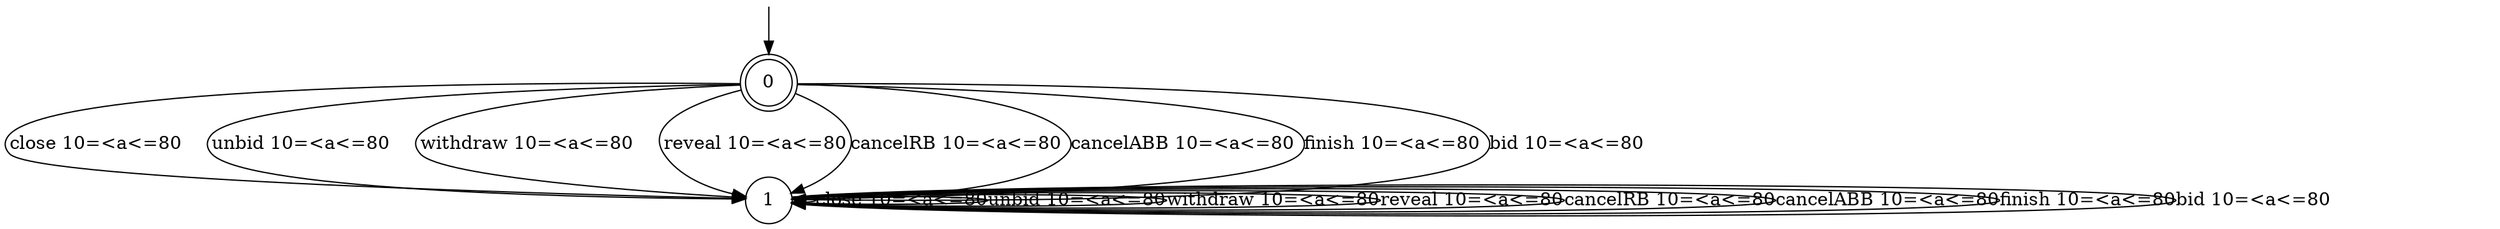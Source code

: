 digraph g {

	s0 [shape="doublecircle" label="0"];
	s1 [shape="circle" label="1"];
	s0 -> s1 [label="close 10=<a<=80"];
	s0 -> s1 [label="unbid 10=<a<=80"];
	s0 -> s1 [label="withdraw 10=<a<=80"];
	s0 -> s1 [label="reveal 10=<a<=80"];
	s0 -> s1 [label="cancelRB 10=<a<=80"];
	s0 -> s1 [label="cancelABB 10=<a<=80"];
	s0 -> s1 [label="finish 10=<a<=80"];
	s0 -> s1 [label="bid 10=<a<=80"];
	s1 -> s1 [label="close 10=<a<=80"];
	s1 -> s1 [label="unbid 10=<a<=80"];
	s1 -> s1 [label="withdraw 10=<a<=80"];
	s1 -> s1 [label="reveal 10=<a<=80"];
	s1 -> s1 [label="cancelRB 10=<a<=80"];
	s1 -> s1 [label="cancelABB 10=<a<=80"];
	s1 -> s1 [label="finish 10=<a<=80"];
	s1 -> s1 [label="bid 10=<a<=80"];

__start0 [label="" shape="none" width="0" height="0"];
__start0 -> s0;

}
